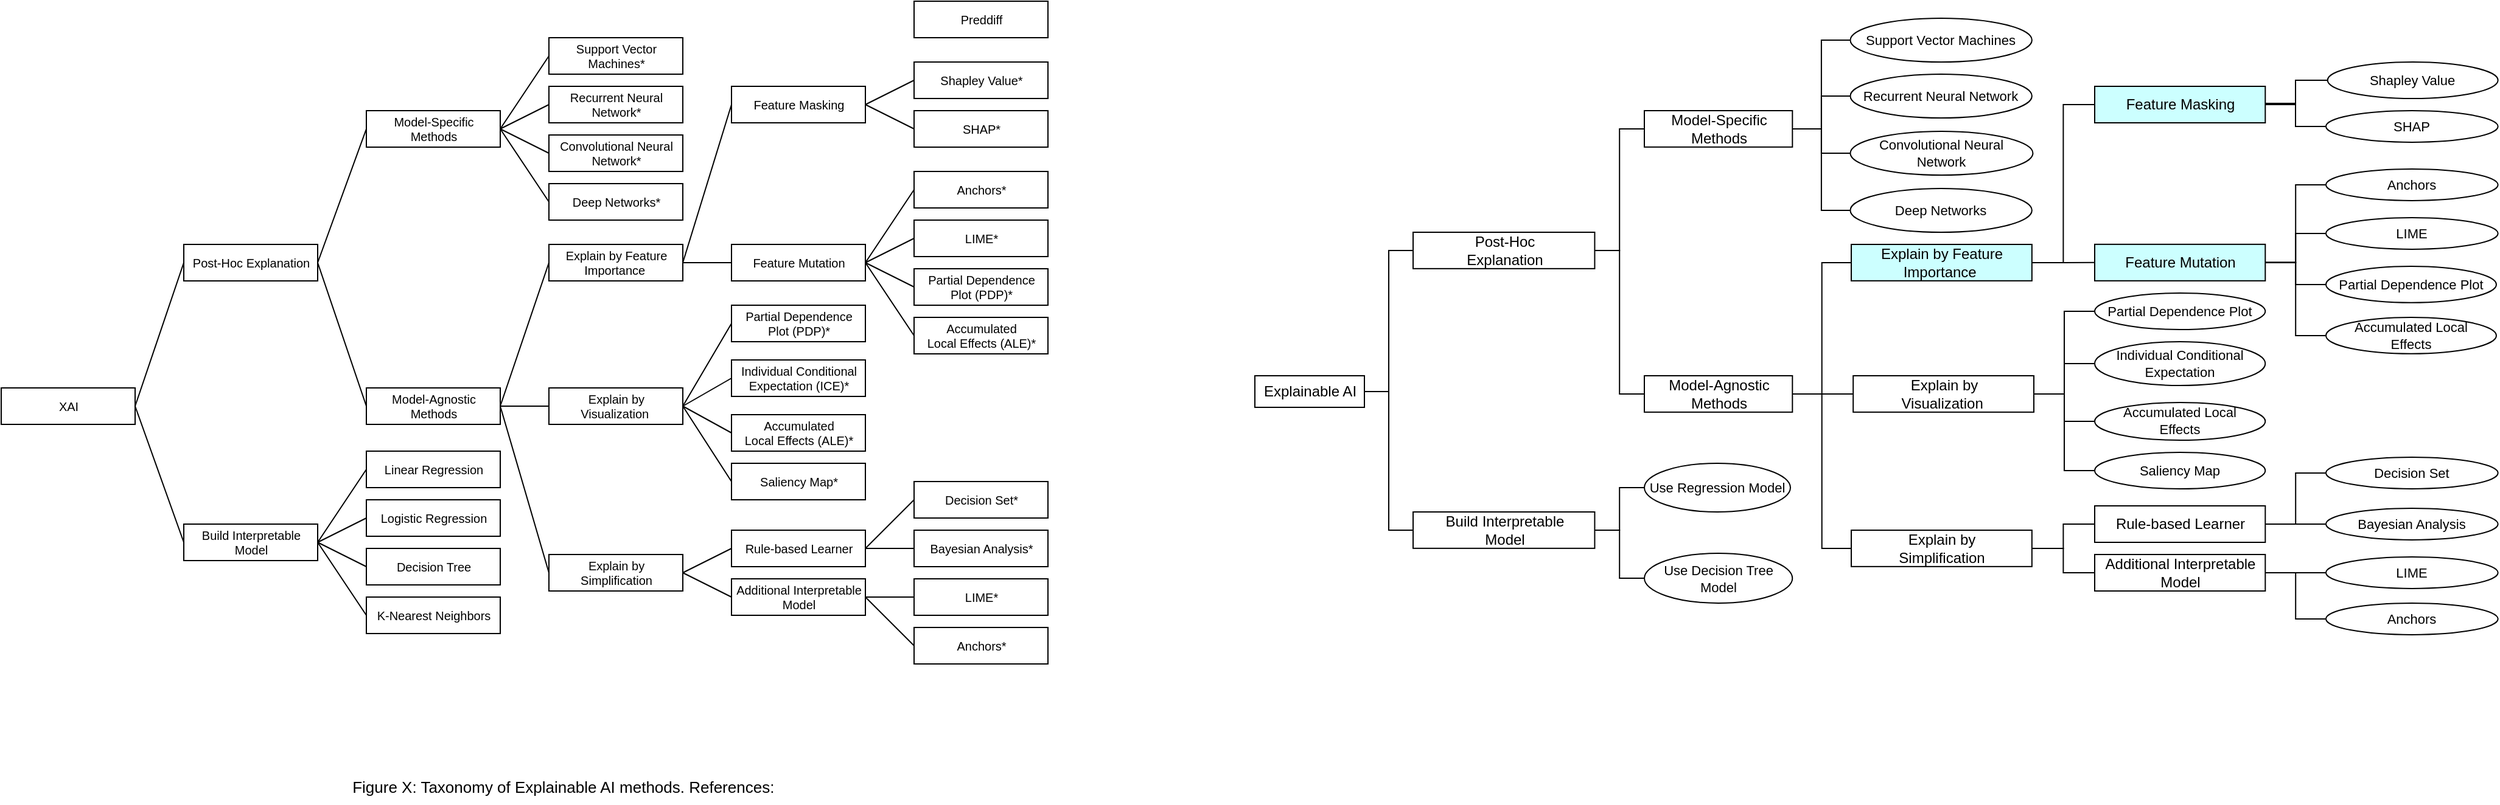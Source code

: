 <mxfile>
    <diagram id="fUU3eTQK2Krqb0j5PKWN" name="Page-1">
        <mxGraphModel dx="1409" dy="963" grid="1" gridSize="10" guides="1" tooltips="1" connect="1" arrows="1" fold="1" page="1" pageScale="1" pageWidth="827" pageHeight="1169" math="0" shadow="0">
            <root>
                <mxCell id="0"/>
                <mxCell id="1" parent="0"/>
                <mxCell id="-WORGkZip4nCEqT5M6iW-1" value="XAI" style="rounded=0;fontSize=10;html=1;" parent="1" vertex="1">
                    <mxGeometry x="50" y="548" width="110" height="30" as="geometry"/>
                </mxCell>
                <mxCell id="xde6bj1MVYbyTkNECEby-100" value="" style="rounded=0;orthogonalLoop=1;jettySize=auto;exitX=1;exitY=0.5;exitDx=0;exitDy=0;entryX=0;entryY=0.5;entryDx=0;entryDy=0;endArrow=none;endFill=0;fontSize=10;html=1;" parent="1" source="-WORGkZip4nCEqT5M6iW-3" target="-WORGkZip4nCEqT5M6iW-4" edge="1">
                    <mxGeometry relative="1" as="geometry"/>
                </mxCell>
                <mxCell id="xde6bj1MVYbyTkNECEby-101" value="" style="rounded=0;orthogonalLoop=1;jettySize=auto;exitX=1;exitY=0.5;exitDx=0;exitDy=0;entryX=0;entryY=0.5;entryDx=0;entryDy=0;endArrow=none;endFill=0;fontSize=10;html=1;" parent="1" source="-WORGkZip4nCEqT5M6iW-3" target="-WORGkZip4nCEqT5M6iW-15" edge="1">
                    <mxGeometry relative="1" as="geometry"/>
                </mxCell>
                <mxCell id="-WORGkZip4nCEqT5M6iW-3" value="Post-Hoc Explanation" style="rounded=0;fontSize=10;html=1;" parent="1" vertex="1">
                    <mxGeometry x="200" y="430" width="110" height="30" as="geometry"/>
                </mxCell>
                <mxCell id="xde6bj1MVYbyTkNECEby-95" value="" style="rounded=0;orthogonalLoop=1;jettySize=auto;exitX=1;exitY=0.5;exitDx=0;exitDy=0;entryX=0;entryY=0.5;entryDx=0;entryDy=0;endArrow=none;endFill=0;fontSize=10;html=1;" parent="1" source="-WORGkZip4nCEqT5M6iW-4" target="28" edge="1">
                    <mxGeometry relative="1" as="geometry"/>
                </mxCell>
                <mxCell id="xde6bj1MVYbyTkNECEby-96" value="" style="rounded=0;orthogonalLoop=1;jettySize=auto;exitX=1;exitY=0.5;exitDx=0;exitDy=0;entryX=0;entryY=0.5;entryDx=0;entryDy=0;endArrow=none;endFill=0;fontSize=10;html=1;" parent="1" source="-WORGkZip4nCEqT5M6iW-4" target="29" edge="1">
                    <mxGeometry relative="1" as="geometry"/>
                </mxCell>
                <mxCell id="xde6bj1MVYbyTkNECEby-97" value="" style="rounded=0;orthogonalLoop=1;jettySize=auto;exitX=1;exitY=0.5;exitDx=0;exitDy=0;entryX=0;entryY=0.5;entryDx=0;entryDy=0;endArrow=none;endFill=0;fontSize=10;html=1;" parent="1" source="-WORGkZip4nCEqT5M6iW-4" target="30" edge="1">
                    <mxGeometry relative="1" as="geometry"/>
                </mxCell>
                <mxCell id="xde6bj1MVYbyTkNECEby-98" value="" style="rounded=0;orthogonalLoop=1;jettySize=auto;exitX=1;exitY=0.5;exitDx=0;exitDy=0;entryX=0;entryY=0.5;entryDx=0;entryDy=0;endArrow=none;endFill=0;fontSize=10;html=1;" parent="1" source="-WORGkZip4nCEqT5M6iW-4" target="31" edge="1">
                    <mxGeometry relative="1" as="geometry"/>
                </mxCell>
                <mxCell id="-WORGkZip4nCEqT5M6iW-4" value="Model-Specific &lt;br&gt;Methods" style="rounded=0;fontSize=10;html=1;" parent="1" vertex="1">
                    <mxGeometry x="350" y="320" width="110" height="30" as="geometry"/>
                </mxCell>
                <mxCell id="-WORGkZip4nCEqT5M6iW-5" value="Build Interpretable &lt;br&gt;Model" style="rounded=0;fontSize=10;html=1;" parent="1" vertex="1">
                    <mxGeometry x="200" y="660" width="110" height="30" as="geometry"/>
                </mxCell>
                <mxCell id="xde6bj1MVYbyTkNECEby-85" value="" style="rounded=0;orthogonalLoop=1;jettySize=auto;exitX=1;exitY=0.5;exitDx=0;exitDy=0;entryX=0;entryY=0.5;entryDx=0;entryDy=0;endArrow=none;endFill=0;fontSize=10;html=1;" parent="1" source="-WORGkZip4nCEqT5M6iW-15" target="-WORGkZip4nCEqT5M6iW-24" edge="1">
                    <mxGeometry relative="1" as="geometry"/>
                </mxCell>
                <mxCell id="xde6bj1MVYbyTkNECEby-86" value="" style="rounded=0;orthogonalLoop=1;jettySize=auto;exitX=1;exitY=0.5;exitDx=0;exitDy=0;entryX=0;entryY=0.5;entryDx=0;entryDy=0;endArrow=none;endFill=0;fontSize=10;html=1;" parent="1" source="-WORGkZip4nCEqT5M6iW-15" target="-WORGkZip4nCEqT5M6iW-20" edge="1">
                    <mxGeometry relative="1" as="geometry"/>
                </mxCell>
                <mxCell id="xde6bj1MVYbyTkNECEby-99" value="" style="rounded=0;orthogonalLoop=1;jettySize=auto;exitX=1;exitY=0.5;exitDx=0;exitDy=0;entryX=0;entryY=0.5;entryDx=0;entryDy=0;endArrow=none;endFill=0;fontSize=10;html=1;" parent="1" source="-WORGkZip4nCEqT5M6iW-15" target="-WORGkZip4nCEqT5M6iW-23" edge="1">
                    <mxGeometry relative="1" as="geometry"/>
                </mxCell>
                <mxCell id="-WORGkZip4nCEqT5M6iW-15" value="Model-Agnostic &lt;br&gt;Methods" style="rounded=0;fontSize=10;html=1;" parent="1" vertex="1">
                    <mxGeometry x="350" y="548" width="110" height="30" as="geometry"/>
                </mxCell>
                <mxCell id="-WORGkZip4nCEqT5M6iW-20" value="Explain by &lt;br&gt;Simplification" style="rounded=0;fontSize=10;html=1;" parent="1" vertex="1">
                    <mxGeometry x="500" y="685" width="110" height="30" as="geometry"/>
                </mxCell>
                <mxCell id="-WORGkZip4nCEqT5M6iW-23" value="Explain by Feature &lt;br&gt;Importance&amp;nbsp;" style="rounded=0;fontSize=10;html=1;" parent="1" vertex="1">
                    <mxGeometry x="500" y="430" width="110" height="30" as="geometry"/>
                </mxCell>
                <mxCell id="-WORGkZip4nCEqT5M6iW-24" value="Explain by &lt;br&gt;Visualization&amp;nbsp;" style="rounded=0;fontSize=10;html=1;" parent="1" vertex="1">
                    <mxGeometry x="500" y="548" width="110" height="30" as="geometry"/>
                </mxCell>
                <mxCell id="xde6bj1MVYbyTkNECEby-93" value="" style="rounded=0;orthogonalLoop=1;jettySize=auto;exitX=1;exitY=0.5;exitDx=0;exitDy=0;entryX=0;entryY=0.5;entryDx=0;entryDy=0;endArrow=none;endFill=0;fontSize=10;html=1;" parent="1" source="-WORGkZip4nCEqT5M6iW-26" target="38" edge="1">
                    <mxGeometry relative="1" as="geometry"/>
                </mxCell>
                <mxCell id="xde6bj1MVYbyTkNECEby-94" value="" style="rounded=0;orthogonalLoop=1;jettySize=auto;exitX=1;exitY=0.5;exitDx=0;exitDy=0;entryX=0;entryY=0.5;entryDx=0;entryDy=0;endArrow=none;endFill=0;fontSize=10;html=1;" parent="1" source="-WORGkZip4nCEqT5M6iW-26" target="44" edge="1">
                    <mxGeometry relative="1" as="geometry"/>
                </mxCell>
                <mxCell id="-WORGkZip4nCEqT5M6iW-26" value="Feature Masking" style="rounded=0;fontSize=10;html=1;" parent="1" vertex="1">
                    <mxGeometry x="650" y="300" width="110" height="30" as="geometry"/>
                </mxCell>
                <mxCell id="xde6bj1MVYbyTkNECEby-89" value="" style="rounded=0;orthogonalLoop=1;jettySize=auto;exitX=1;exitY=0.5;exitDx=0;exitDy=0;entryX=0;entryY=0.5;entryDx=0;entryDy=0;endArrow=none;endFill=0;fontSize=10;html=1;" parent="1" source="-WORGkZip4nCEqT5M6iW-27" target="81" edge="1">
                    <mxGeometry relative="1" as="geometry"/>
                </mxCell>
                <mxCell id="xde6bj1MVYbyTkNECEby-90" value="" style="rounded=0;orthogonalLoop=1;jettySize=auto;exitX=1;exitY=0.5;exitDx=0;exitDy=0;entryX=0;entryY=0.5;entryDx=0;entryDy=0;endArrow=none;endFill=0;fontSize=10;html=1;" parent="1" source="-WORGkZip4nCEqT5M6iW-27" target="83" edge="1">
                    <mxGeometry relative="1" as="geometry"/>
                </mxCell>
                <mxCell id="xde6bj1MVYbyTkNECEby-91" value="" style="rounded=0;orthogonalLoop=1;jettySize=auto;exitX=1;exitY=0.5;exitDx=0;exitDy=0;entryX=0;entryY=0.5;entryDx=0;entryDy=0;endArrow=none;endFill=0;fontSize=10;html=1;" parent="1" source="-WORGkZip4nCEqT5M6iW-27" target="49" edge="1">
                    <mxGeometry relative="1" as="geometry"/>
                </mxCell>
                <mxCell id="xde6bj1MVYbyTkNECEby-92" value="" style="rounded=0;orthogonalLoop=1;jettySize=auto;exitX=1;exitY=0.5;exitDx=0;exitDy=0;entryX=0;entryY=0.5;entryDx=0;entryDy=0;endArrow=none;endFill=0;fontSize=10;html=1;" parent="1" source="-WORGkZip4nCEqT5M6iW-27" target="41" edge="1">
                    <mxGeometry relative="1" as="geometry"/>
                </mxCell>
                <mxCell id="-WORGkZip4nCEqT5M6iW-27" value="Feature Mutation" style="rounded=0;fontSize=10;html=1;" parent="1" vertex="1">
                    <mxGeometry x="650" y="430" width="110" height="30" as="geometry"/>
                </mxCell>
                <mxCell id="-WORGkZip4nCEqT5M6iW-43" value="Accumulated &lt;br&gt;Local Effects (ALE)*" style="rounded=0;fontSize=10;html=1;" parent="1" vertex="1">
                    <mxGeometry x="650" y="570" width="110" height="30" as="geometry"/>
                </mxCell>
                <mxCell id="-WORGkZip4nCEqT5M6iW-45" value="Rule-based Learner" style="rounded=0;fontSize=10;html=1;" parent="1" vertex="1">
                    <mxGeometry x="650" y="665" width="110" height="30" as="geometry"/>
                </mxCell>
                <mxCell id="QQmzySU8mVnGRCFx_2Iw-1" value="Partial Dependence &lt;br&gt;Plot (PDP)*" style="rounded=0;fontSize=10;html=1;" parent="1" vertex="1">
                    <mxGeometry x="650" y="480" width="110" height="30" as="geometry"/>
                </mxCell>
                <mxCell id="22" value="Linear Regression" style="rounded=0;fontSize=10;html=1;" parent="1" vertex="1">
                    <mxGeometry x="350" y="600" width="110" height="30" as="geometry"/>
                </mxCell>
                <mxCell id="23" value="Decision Tree" style="rounded=0;fontSize=10;html=1;" parent="1" vertex="1">
                    <mxGeometry x="350" y="680" width="110" height="30" as="geometry"/>
                </mxCell>
                <mxCell id="24" value="Logistic Regression" style="rounded=0;fontSize=10;html=1;" parent="1" vertex="1">
                    <mxGeometry x="350" y="640" width="110" height="30" as="geometry"/>
                </mxCell>
                <mxCell id="27" value="K-Nearest Neighbors" style="rounded=0;fontSize=10;html=1;" parent="1" vertex="1">
                    <mxGeometry x="350" y="720" width="110" height="30" as="geometry"/>
                </mxCell>
                <mxCell id="28" value="Support Vector &lt;br&gt;Machines*" style="rounded=0;fontSize=10;html=1;" parent="1" vertex="1">
                    <mxGeometry x="500" y="260" width="110" height="30" as="geometry"/>
                </mxCell>
                <mxCell id="29" value="Recurrent Neural &lt;br&gt;Network*" style="rounded=0;fontSize=10;html=1;" parent="1" vertex="1">
                    <mxGeometry x="500" y="300" width="110" height="30" as="geometry"/>
                </mxCell>
                <mxCell id="30" value="Convolutional Neural&lt;br&gt;Network*" style="rounded=0;fontSize=10;html=1;" parent="1" vertex="1">
                    <mxGeometry x="500" y="340" width="110" height="30" as="geometry"/>
                </mxCell>
                <mxCell id="31" value="Deep Networks*" style="rounded=0;fontSize=10;html=1;" parent="1" vertex="1">
                    <mxGeometry x="500" y="380" width="110" height="30" as="geometry"/>
                </mxCell>
                <mxCell id="34" value="Individual Conditional &lt;br&gt;Expectation (ICE)*" style="rounded=0;fontSize=10;html=1;" parent="1" vertex="1">
                    <mxGeometry x="650" y="525" width="110" height="30" as="geometry"/>
                </mxCell>
                <mxCell id="36" value="Decision Set*" style="rounded=0;fontSize=10;html=1;" parent="1" vertex="1">
                    <mxGeometry x="800" y="625" width="110" height="30" as="geometry"/>
                </mxCell>
                <mxCell id="37" value="Bayesian Analysis*" style="rounded=0;fontSize=10;html=1;" parent="1" vertex="1">
                    <mxGeometry x="800" y="665" width="110" height="30" as="geometry"/>
                </mxCell>
                <mxCell id="38" value="Shapley Value*" style="rounded=0;fontSize=10;html=1;" parent="1" vertex="1">
                    <mxGeometry x="800" y="280" width="110" height="30" as="geometry"/>
                </mxCell>
                <mxCell id="40" value="Saliency Map*" style="rounded=0;fontSize=10;html=1;" parent="1" vertex="1">
                    <mxGeometry x="650" y="610" width="110" height="30" as="geometry"/>
                </mxCell>
                <mxCell id="44" value="SHAP*" style="rounded=0;fontSize=10;html=1;" parent="1" vertex="1">
                    <mxGeometry x="800" y="320" width="110" height="30" as="geometry"/>
                </mxCell>
                <mxCell id="45" value="Additional Interpretable &lt;br&gt;Model" style="rounded=0;fontSize=10;html=1;" parent="1" vertex="1">
                    <mxGeometry x="650" y="705" width="110" height="30" as="geometry"/>
                </mxCell>
                <mxCell id="46" value="LIME*" style="rounded=0;fontSize=10;html=1;" parent="1" vertex="1">
                    <mxGeometry x="800" y="705" width="110" height="30" as="geometry"/>
                </mxCell>
                <mxCell id="47" value="Anchors*" style="rounded=0;fontSize=10;html=1;" parent="1" vertex="1">
                    <mxGeometry x="800" y="745" width="110" height="30" as="geometry"/>
                </mxCell>
                <mxCell id="48" value="Preddiff" style="rounded=0;fontSize=10;html=1;" parent="1" vertex="1">
                    <mxGeometry x="800" y="230" width="110" height="30" as="geometry"/>
                </mxCell>
                <mxCell id="50" value="" style="endArrow=none;fontFamily=Helvetica;fontSize=10;fontColor=default;entryX=0;entryY=0.5;entryDx=0;entryDy=0;exitX=1;exitY=0.5;exitDx=0;exitDy=0;rounded=0;html=1;" parent="1" source="-WORGkZip4nCEqT5M6iW-1" target="-WORGkZip4nCEqT5M6iW-3" edge="1">
                    <mxGeometry width="50" height="50" relative="1" as="geometry">
                        <mxPoint x="130" y="460" as="sourcePoint"/>
                        <mxPoint x="180" y="410" as="targetPoint"/>
                    </mxGeometry>
                </mxCell>
                <mxCell id="51" value="" style="endArrow=none;fontFamily=Helvetica;fontSize=10;fontColor=default;exitX=1;exitY=0.5;exitDx=0;exitDy=0;entryX=0;entryY=0.5;entryDx=0;entryDy=0;rounded=0;html=1;" parent="1" source="-WORGkZip4nCEqT5M6iW-1" target="-WORGkZip4nCEqT5M6iW-5" edge="1">
                    <mxGeometry width="50" height="50" relative="1" as="geometry">
                        <mxPoint x="150" y="650" as="sourcePoint"/>
                        <mxPoint x="200" y="600" as="targetPoint"/>
                    </mxGeometry>
                </mxCell>
                <mxCell id="61" value="" style="endArrow=none;fontFamily=Helvetica;fontSize=10;fontColor=default;entryX=0;entryY=0.5;entryDx=0;entryDy=0;exitX=1;exitY=0.5;exitDx=0;exitDy=0;rounded=0;html=1;" parent="1" source="-WORGkZip4nCEqT5M6iW-5" target="22" edge="1">
                    <mxGeometry width="50" height="50" relative="1" as="geometry">
                        <mxPoint x="270" y="660" as="sourcePoint"/>
                        <mxPoint x="320" y="610" as="targetPoint"/>
                    </mxGeometry>
                </mxCell>
                <mxCell id="62" value="" style="endArrow=none;fontFamily=Helvetica;fontSize=10;fontColor=default;entryX=0;entryY=0.5;entryDx=0;entryDy=0;exitX=1;exitY=0.5;exitDx=0;exitDy=0;rounded=0;html=1;" parent="1" source="-WORGkZip4nCEqT5M6iW-5" target="24" edge="1">
                    <mxGeometry width="50" height="50" relative="1" as="geometry">
                        <mxPoint x="260" y="790" as="sourcePoint"/>
                        <mxPoint x="310" y="740" as="targetPoint"/>
                    </mxGeometry>
                </mxCell>
                <mxCell id="63" value="" style="endArrow=none;fontFamily=Helvetica;fontSize=10;fontColor=default;entryX=0;entryY=0.5;entryDx=0;entryDy=0;exitX=1;exitY=0.5;exitDx=0;exitDy=0;rounded=0;html=1;" parent="1" source="-WORGkZip4nCEqT5M6iW-5" target="23" edge="1">
                    <mxGeometry width="50" height="50" relative="1" as="geometry">
                        <mxPoint x="270" y="790" as="sourcePoint"/>
                        <mxPoint x="320" y="740" as="targetPoint"/>
                    </mxGeometry>
                </mxCell>
                <mxCell id="64" value="" style="endArrow=none;fontFamily=Helvetica;fontSize=10;fontColor=default;entryX=0;entryY=0.5;entryDx=0;entryDy=0;exitX=1;exitY=0.5;exitDx=0;exitDy=0;rounded=0;html=1;" parent="1" source="-WORGkZip4nCEqT5M6iW-5" target="27" edge="1">
                    <mxGeometry width="50" height="50" relative="1" as="geometry">
                        <mxPoint x="200" y="810" as="sourcePoint"/>
                        <mxPoint x="250" y="760" as="targetPoint"/>
                    </mxGeometry>
                </mxCell>
                <mxCell id="65" value="" style="endArrow=none;fontFamily=Helvetica;fontSize=10;fontColor=default;entryX=0;entryY=0.5;entryDx=0;entryDy=0;exitX=1;exitY=0.5;exitDx=0;exitDy=0;rounded=0;html=1;" parent="1" source="-WORGkZip4nCEqT5M6iW-24" target="QQmzySU8mVnGRCFx_2Iw-1" edge="1">
                    <mxGeometry width="50" height="50" relative="1" as="geometry">
                        <mxPoint x="600" y="665" as="sourcePoint"/>
                        <mxPoint x="650" y="615" as="targetPoint"/>
                    </mxGeometry>
                </mxCell>
                <mxCell id="66" value="" style="endArrow=none;fontFamily=Helvetica;fontSize=10;fontColor=default;entryX=0;entryY=0.5;entryDx=0;entryDy=0;exitX=1;exitY=0.5;exitDx=0;exitDy=0;rounded=0;html=1;" parent="1" source="-WORGkZip4nCEqT5M6iW-24" target="34" edge="1">
                    <mxGeometry width="50" height="50" relative="1" as="geometry">
                        <mxPoint x="580" y="755" as="sourcePoint"/>
                        <mxPoint x="630" y="705" as="targetPoint"/>
                    </mxGeometry>
                </mxCell>
                <mxCell id="67" value="" style="endArrow=none;fontFamily=Helvetica;fontSize=10;fontColor=default;entryX=0;entryY=0.5;entryDx=0;entryDy=0;exitX=1;exitY=0.5;exitDx=0;exitDy=0;rounded=0;html=1;" parent="1" source="-WORGkZip4nCEqT5M6iW-24" target="-WORGkZip4nCEqT5M6iW-43" edge="1">
                    <mxGeometry width="50" height="50" relative="1" as="geometry">
                        <mxPoint x="540" y="745" as="sourcePoint"/>
                        <mxPoint x="590" y="695" as="targetPoint"/>
                    </mxGeometry>
                </mxCell>
                <mxCell id="68" value="" style="endArrow=none;fontFamily=Helvetica;fontSize=10;fontColor=default;entryX=0;entryY=0.5;entryDx=0;entryDy=0;exitX=1;exitY=0.5;exitDx=0;exitDy=0;rounded=0;html=1;" parent="1" source="-WORGkZip4nCEqT5M6iW-24" target="40" edge="1">
                    <mxGeometry width="50" height="50" relative="1" as="geometry">
                        <mxPoint x="570" y="755" as="sourcePoint"/>
                        <mxPoint x="620" y="705" as="targetPoint"/>
                    </mxGeometry>
                </mxCell>
                <mxCell id="69" value="" style="endArrow=none;fontFamily=Helvetica;fontSize=10;fontColor=default;entryX=0;entryY=0.5;entryDx=0;entryDy=0;exitX=1;exitY=0.5;exitDx=0;exitDy=0;rounded=0;html=1;" parent="1" source="-WORGkZip4nCEqT5M6iW-20" target="-WORGkZip4nCEqT5M6iW-45" edge="1">
                    <mxGeometry width="50" height="50" relative="1" as="geometry">
                        <mxPoint x="570" y="795" as="sourcePoint"/>
                        <mxPoint x="620" y="745" as="targetPoint"/>
                    </mxGeometry>
                </mxCell>
                <mxCell id="70" value="" style="endArrow=none;fontFamily=Helvetica;fontSize=10;fontColor=default;entryX=0;entryY=0.5;entryDx=0;entryDy=0;exitX=1;exitY=0.5;exitDx=0;exitDy=0;rounded=0;html=1;" parent="1" source="-WORGkZip4nCEqT5M6iW-45" target="36" edge="1">
                    <mxGeometry width="50" height="50" relative="1" as="geometry">
                        <mxPoint x="550" y="795" as="sourcePoint"/>
                        <mxPoint x="600" y="745" as="targetPoint"/>
                    </mxGeometry>
                </mxCell>
                <mxCell id="71" value="" style="endArrow=none;fontFamily=Helvetica;fontSize=10;fontColor=default;entryX=0;entryY=0.5;entryDx=0;entryDy=0;exitX=1;exitY=0.5;exitDx=0;exitDy=0;rounded=0;html=1;" parent="1" source="-WORGkZip4nCEqT5M6iW-45" target="37" edge="1">
                    <mxGeometry width="50" height="50" relative="1" as="geometry">
                        <mxPoint x="570" y="795" as="sourcePoint"/>
                        <mxPoint x="620" y="745" as="targetPoint"/>
                    </mxGeometry>
                </mxCell>
                <mxCell id="72" value="" style="endArrow=none;fontFamily=Helvetica;fontSize=10;fontColor=default;entryX=0;entryY=0.5;entryDx=0;entryDy=0;exitX=1;exitY=0.5;exitDx=0;exitDy=0;rounded=0;html=1;" parent="1" source="-WORGkZip4nCEqT5M6iW-20" target="45" edge="1">
                    <mxGeometry width="50" height="50" relative="1" as="geometry">
                        <mxPoint x="550" y="785" as="sourcePoint"/>
                        <mxPoint x="600" y="735" as="targetPoint"/>
                    </mxGeometry>
                </mxCell>
                <mxCell id="73" value="" style="endArrow=none;fontFamily=Helvetica;fontSize=10;fontColor=default;entryX=0;entryY=0.5;entryDx=0;entryDy=0;exitX=1;exitY=0.5;exitDx=0;exitDy=0;rounded=0;html=1;" parent="1" source="45" target="46" edge="1">
                    <mxGeometry width="50" height="50" relative="1" as="geometry">
                        <mxPoint x="640" y="825" as="sourcePoint"/>
                        <mxPoint x="690" y="775" as="targetPoint"/>
                    </mxGeometry>
                </mxCell>
                <mxCell id="74" value="" style="endArrow=none;fontFamily=Helvetica;fontSize=10;fontColor=default;entryX=0;entryY=0.5;entryDx=0;entryDy=0;exitX=1;exitY=0.5;exitDx=0;exitDy=0;rounded=0;html=1;" parent="1" source="45" target="47" edge="1">
                    <mxGeometry width="50" height="50" relative="1" as="geometry">
                        <mxPoint x="580" y="805" as="sourcePoint"/>
                        <mxPoint x="630" y="755" as="targetPoint"/>
                    </mxGeometry>
                </mxCell>
                <mxCell id="75" value="" style="endArrow=none;fontFamily=Helvetica;fontSize=10;fontColor=default;entryX=0;entryY=0.5;entryDx=0;entryDy=0;exitX=1;exitY=0.5;exitDx=0;exitDy=0;rounded=0;html=1;" parent="1" source="-WORGkZip4nCEqT5M6iW-23" target="-WORGkZip4nCEqT5M6iW-26" edge="1">
                    <mxGeometry width="50" height="50" relative="1" as="geometry">
                        <mxPoint x="560" y="440" as="sourcePoint"/>
                        <mxPoint x="610" y="390" as="targetPoint"/>
                    </mxGeometry>
                </mxCell>
                <mxCell id="78" value="" style="endArrow=none;fontFamily=Helvetica;fontSize=10;fontColor=default;entryX=0;entryY=0.5;entryDx=0;entryDy=0;exitX=1;exitY=0.5;exitDx=0;exitDy=0;rounded=0;html=1;" parent="1" source="-WORGkZip4nCEqT5M6iW-23" target="-WORGkZip4nCEqT5M6iW-27" edge="1">
                    <mxGeometry width="50" height="50" relative="1" as="geometry">
                        <mxPoint x="560" y="480" as="sourcePoint"/>
                        <mxPoint x="610" y="430" as="targetPoint"/>
                    </mxGeometry>
                </mxCell>
                <mxCell id="85" value="&lt;font style=&quot;font-size: 13px&quot;&gt;Figure X: Taxonomy of Explainable AI methods. References:&amp;nbsp;&amp;nbsp;&lt;/font&gt;" style="text;html=1;strokeColor=none;fillColor=none;align=center;verticalAlign=middle;rounded=0;fontFamily=Helvetica;fontSize=16;fontColor=default;" parent="1" vertex="1">
                    <mxGeometry x="270" y="860" width="490" height="30" as="geometry"/>
                </mxCell>
                <mxCell id="xde6bj1MVYbyTkNECEby-102" value="" style="group" parent="1" vertex="1" connectable="0">
                    <mxGeometry x="800" y="370" width="110" height="150" as="geometry"/>
                </mxCell>
                <mxCell id="41" value="Accumulated &lt;br&gt;Local Effects (ALE)*" style="rounded=0;fontSize=10;html=1;" parent="xde6bj1MVYbyTkNECEby-102" vertex="1">
                    <mxGeometry y="120" width="110" height="30" as="geometry"/>
                </mxCell>
                <mxCell id="49" value="Partial Dependence &lt;br&gt;Plot (PDP)*" style="rounded=0;fontSize=10;html=1;" parent="xde6bj1MVYbyTkNECEby-102" vertex="1">
                    <mxGeometry y="80" width="110" height="30" as="geometry"/>
                </mxCell>
                <mxCell id="81" value="Anchors*" style="rounded=0;fontSize=10;html=1;" parent="xde6bj1MVYbyTkNECEby-102" vertex="1">
                    <mxGeometry width="110" height="30" as="geometry"/>
                </mxCell>
                <mxCell id="83" value="LIME*" style="rounded=0;fontSize=10;html=1;" parent="xde6bj1MVYbyTkNECEby-102" vertex="1">
                    <mxGeometry y="40" width="110" height="30" as="geometry"/>
                </mxCell>
                <mxCell id="xde6bj1MVYbyTkNECEby-103" value="Explainable AI" style="rounded=0;fontSize=12;html=1;" parent="1" vertex="1">
                    <mxGeometry x="1080" y="538" width="90" height="25.98" as="geometry"/>
                </mxCell>
                <mxCell id="xde6bj1MVYbyTkNECEby-104" value="" style="rounded=0;orthogonalLoop=1;jettySize=auto;exitX=1;exitY=0.5;exitDx=0;exitDy=0;entryX=0;entryY=0.5;entryDx=0;entryDy=0;endArrow=none;endFill=0;fontSize=10;html=1;edgeStyle=orthogonalEdgeStyle;" parent="1" source="xde6bj1MVYbyTkNECEby-106" target="xde6bj1MVYbyTkNECEby-111" edge="1">
                    <mxGeometry relative="1" as="geometry"/>
                </mxCell>
                <mxCell id="xde6bj1MVYbyTkNECEby-105" value="" style="rounded=0;orthogonalLoop=1;jettySize=auto;exitX=1;exitY=0.5;exitDx=0;exitDy=0;entryX=0;entryY=0.5;entryDx=0;entryDy=0;endArrow=none;endFill=0;fontSize=10;html=1;edgeStyle=orthogonalEdgeStyle;" parent="1" source="xde6bj1MVYbyTkNECEby-106" target="xde6bj1MVYbyTkNECEby-116" edge="1">
                    <mxGeometry relative="1" as="geometry"/>
                </mxCell>
                <mxCell id="xde6bj1MVYbyTkNECEby-106" value="Post-Hoc&lt;br&gt;Explanation" style="rounded=0;fontSize=12;html=1;" parent="1" vertex="1">
                    <mxGeometry x="1210" y="420" width="149.212" height="29.921" as="geometry"/>
                </mxCell>
                <mxCell id="xde6bj1MVYbyTkNECEby-107" value="" style="rounded=0;orthogonalLoop=1;jettySize=auto;exitX=1;exitY=0.5;exitDx=0;exitDy=0;entryX=0;entryY=0.5;entryDx=0;entryDy=0;endArrow=none;endFill=0;fontSize=10;html=1;edgeStyle=orthogonalEdgeStyle;" parent="1" source="xde6bj1MVYbyTkNECEby-111" target="xde6bj1MVYbyTkNECEby-135" edge="1">
                    <mxGeometry relative="1" as="geometry"/>
                </mxCell>
                <mxCell id="xde6bj1MVYbyTkNECEby-108" value="" style="rounded=0;orthogonalLoop=1;jettySize=auto;exitX=1;exitY=0.5;exitDx=0;exitDy=0;entryX=0;entryY=0.5;entryDx=0;entryDy=0;endArrow=none;endFill=0;fontSize=10;html=1;edgeStyle=orthogonalEdgeStyle;" parent="1" source="xde6bj1MVYbyTkNECEby-111" target="xde6bj1MVYbyTkNECEby-136" edge="1">
                    <mxGeometry relative="1" as="geometry"/>
                </mxCell>
                <mxCell id="xde6bj1MVYbyTkNECEby-109" value="" style="rounded=0;orthogonalLoop=1;jettySize=auto;exitX=1;exitY=0.5;exitDx=0;exitDy=0;entryX=0;entryY=0.5;entryDx=0;entryDy=0;endArrow=none;endFill=0;fontSize=10;html=1;edgeStyle=orthogonalEdgeStyle;" parent="1" source="xde6bj1MVYbyTkNECEby-111" target="xde6bj1MVYbyTkNECEby-137" edge="1">
                    <mxGeometry relative="1" as="geometry"/>
                </mxCell>
                <mxCell id="xde6bj1MVYbyTkNECEby-110" value="" style="rounded=0;orthogonalLoop=1;jettySize=auto;exitX=1;exitY=0.5;exitDx=0;exitDy=0;entryX=0;entryY=0.5;entryDx=0;entryDy=0;endArrow=none;endFill=0;fontSize=10;html=1;edgeStyle=orthogonalEdgeStyle;" parent="1" source="xde6bj1MVYbyTkNECEby-111" target="xde6bj1MVYbyTkNECEby-138" edge="1">
                    <mxGeometry relative="1" as="geometry"/>
                </mxCell>
                <mxCell id="xde6bj1MVYbyTkNECEby-111" value="Model-Specific &lt;br&gt;Methods" style="rounded=0;fontSize=12;html=1;" parent="1" vertex="1">
                    <mxGeometry x="1400" y="320" width="121.653" height="29.921" as="geometry"/>
                </mxCell>
                <mxCell id="xde6bj1MVYbyTkNECEby-112" value="Build Interpretable &lt;br&gt;Model" style="rounded=0;fontSize=12;html=1;" parent="1" vertex="1">
                    <mxGeometry x="1210" y="650" width="149.212" height="29.921" as="geometry"/>
                </mxCell>
                <mxCell id="xde6bj1MVYbyTkNECEby-113" value="" style="rounded=0;orthogonalLoop=1;jettySize=auto;exitX=1;exitY=0.5;exitDx=0;exitDy=0;entryX=0;entryY=0.5;entryDx=0;entryDy=0;endArrow=none;endFill=0;fontSize=10;html=1;edgeStyle=orthogonalEdgeStyle;" parent="1" source="xde6bj1MVYbyTkNECEby-116" target="xde6bj1MVYbyTkNECEby-119" edge="1">
                    <mxGeometry relative="1" as="geometry"/>
                </mxCell>
                <mxCell id="xde6bj1MVYbyTkNECEby-114" value="" style="rounded=0;orthogonalLoop=1;jettySize=auto;exitX=1;exitY=0.5;exitDx=0;exitDy=0;entryX=0;entryY=0.5;entryDx=0;entryDy=0;endArrow=none;endFill=0;fontSize=10;html=1;edgeStyle=orthogonalEdgeStyle;" parent="1" source="xde6bj1MVYbyTkNECEby-116" target="xde6bj1MVYbyTkNECEby-117" edge="1">
                    <mxGeometry relative="1" as="geometry"/>
                </mxCell>
                <mxCell id="xde6bj1MVYbyTkNECEby-115" value="" style="rounded=0;orthogonalLoop=1;jettySize=auto;exitX=1;exitY=0.5;exitDx=0;exitDy=0;entryX=0;entryY=0.5;entryDx=0;entryDy=0;endArrow=none;endFill=0;fontSize=10;html=1;edgeStyle=orthogonalEdgeStyle;" parent="1" source="xde6bj1MVYbyTkNECEby-116" target="xde6bj1MVYbyTkNECEby-118" edge="1">
                    <mxGeometry relative="1" as="geometry"/>
                </mxCell>
                <mxCell id="xde6bj1MVYbyTkNECEby-116" value="Model-Agnostic &lt;br&gt;Methods" style="rounded=0;fontSize=12;html=1;" parent="1" vertex="1">
                    <mxGeometry x="1400" y="538" width="121.653" height="29.921" as="geometry"/>
                </mxCell>
                <mxCell id="xde6bj1MVYbyTkNECEby-117" value="Explain by &lt;br&gt;Simplification" style="rounded=0;fontSize=12;html=1;" parent="1" vertex="1">
                    <mxGeometry x="1570" y="665" width="148.425" height="29.921" as="geometry"/>
                </mxCell>
                <mxCell id="xde6bj1MVYbyTkNECEby-118" value="Explain by Feature &lt;br&gt;Importance&amp;nbsp;" style="rounded=0;fontSize=12;html=1;gradientColor=none;fillColor=#CCFFFF;" parent="1" vertex="1">
                    <mxGeometry x="1570" y="430" width="148.425" height="29.921" as="geometry"/>
                </mxCell>
                <mxCell id="xde6bj1MVYbyTkNECEby-119" value="Explain by &lt;br&gt;Visualization&amp;nbsp;" style="rounded=0;fontSize=12;html=1;" parent="1" vertex="1">
                    <mxGeometry x="1571.58" y="538" width="148.425" height="29.921" as="geometry"/>
                </mxCell>
                <mxCell id="xde6bj1MVYbyTkNECEby-121" value="" style="rounded=0;orthogonalLoop=1;jettySize=auto;exitX=1;exitY=0.5;exitDx=0;exitDy=0;entryX=0;entryY=0.5;entryDx=0;entryDy=0;endArrow=none;endFill=0;fontSize=10;html=1;edgeStyle=orthogonalEdgeStyle;" parent="1" source="xde6bj1MVYbyTkNECEby-122" target="xde6bj1MVYbyTkNECEby-144" edge="1">
                    <mxGeometry relative="1" as="geometry">
                        <Array as="points">
                            <mxPoint x="1935" y="315"/>
                            <mxPoint x="1935" y="333"/>
                        </Array>
                    </mxGeometry>
                </mxCell>
                <mxCell id="xde6bj1MVYbyTkNECEby-122" value="Feature Masking" style="rounded=0;fontSize=12;html=1;gradientColor=none;fillColor=#CCFFFF;" parent="1" vertex="1">
                    <mxGeometry x="1770" y="300" width="140.157" height="30" as="geometry"/>
                </mxCell>
                <mxCell id="xde6bj1MVYbyTkNECEby-123" value="" style="rounded=0;orthogonalLoop=1;jettySize=auto;exitX=1;exitY=0.5;exitDx=0;exitDy=0;entryX=0;entryY=0.5;entryDx=0;entryDy=0;endArrow=none;endFill=0;fontSize=10;html=1;edgeStyle=orthogonalEdgeStyle;" parent="1" source="xde6bj1MVYbyTkNECEby-127" target="xde6bj1MVYbyTkNECEby-169" edge="1">
                    <mxGeometry relative="1" as="geometry"/>
                </mxCell>
                <mxCell id="xde6bj1MVYbyTkNECEby-124" value="" style="rounded=0;orthogonalLoop=1;jettySize=auto;exitX=1;exitY=0.5;exitDx=0;exitDy=0;entryX=0;entryY=0.5;entryDx=0;entryDy=0;endArrow=none;endFill=0;fontSize=10;html=1;edgeStyle=orthogonalEdgeStyle;" parent="1" source="xde6bj1MVYbyTkNECEby-127" target="xde6bj1MVYbyTkNECEby-170" edge="1">
                    <mxGeometry relative="1" as="geometry"/>
                </mxCell>
                <mxCell id="xde6bj1MVYbyTkNECEby-125" value="" style="rounded=0;orthogonalLoop=1;jettySize=auto;exitX=1;exitY=0.5;exitDx=0;exitDy=0;entryX=0;entryY=0.5;entryDx=0;entryDy=0;endArrow=none;endFill=0;fontSize=10;html=1;edgeStyle=orthogonalEdgeStyle;" parent="1" source="xde6bj1MVYbyTkNECEby-127" target="xde6bj1MVYbyTkNECEby-168" edge="1">
                    <mxGeometry relative="1" as="geometry"/>
                </mxCell>
                <mxCell id="Oa-64PtTGQfTfldu2vpg-88" style="rounded=0;orthogonalLoop=1;jettySize=auto;html=1;exitX=1;exitY=0.5;exitDx=0;exitDy=0;entryX=0;entryY=0.5;entryDx=0;entryDy=0;fontSize=12;edgeStyle=orthogonalEdgeStyle;endArrow=none;endFill=0;" parent="1" source="xde6bj1MVYbyTkNECEby-127" target="xde6bj1MVYbyTkNECEby-167" edge="1">
                    <mxGeometry relative="1" as="geometry"/>
                </mxCell>
                <mxCell id="xde6bj1MVYbyTkNECEby-127" value="Feature Mutation" style="rounded=0;fontSize=12;html=1;gradientColor=none;fillColor=#CCFFFF;" parent="1" vertex="1">
                    <mxGeometry x="1770" y="429.92" width="140.157" height="30" as="geometry"/>
                </mxCell>
                <mxCell id="xde6bj1MVYbyTkNECEby-129" value="Rule-based Learner" style="rounded=0;fontSize=12;html=1;" parent="1" vertex="1">
                    <mxGeometry x="1770" y="645" width="140.157" height="30" as="geometry"/>
                </mxCell>
                <mxCell id="xde6bj1MVYbyTkNECEby-131" value="Use Regression Model" style="ellipse;whiteSpace=wrap;html=1;fontSize=11;" parent="1" vertex="1">
                    <mxGeometry x="1400" y="610" width="120" height="40" as="geometry"/>
                </mxCell>
                <mxCell id="xde6bj1MVYbyTkNECEby-132" value="Use Decision Tree Model" style="ellipse;whiteSpace=wrap;html=1;fontSize=11;" parent="1" vertex="1">
                    <mxGeometry x="1400" y="684.02" width="121.65" height="40.98" as="geometry"/>
                </mxCell>
                <mxCell id="xde6bj1MVYbyTkNECEby-135" value="Support Vector Machines" style="ellipse;whiteSpace=wrap;html=1;fontSize=11;" parent="1" vertex="1">
                    <mxGeometry x="1569.22" y="244" width="149.212" height="36" as="geometry"/>
                </mxCell>
                <mxCell id="xde6bj1MVYbyTkNECEby-136" value="Recurrent Neural Network" style="ellipse;whiteSpace=wrap;html=1;fontSize=11;" parent="1" vertex="1">
                    <mxGeometry x="1569.21" y="290" width="149.21" height="35.98" as="geometry"/>
                </mxCell>
                <mxCell id="xde6bj1MVYbyTkNECEby-137" value="Convolutional Neural &lt;br style=&quot;font-size: 11px;&quot;&gt;Network" style="ellipse;whiteSpace=wrap;html=1;fontSize=11;" parent="1" vertex="1">
                    <mxGeometry x="1569.22" y="337" width="150" height="36" as="geometry"/>
                </mxCell>
                <mxCell id="xde6bj1MVYbyTkNECEby-138" value="Deep Networks" style="ellipse;whiteSpace=wrap;html=1;fontSize=11;" parent="1" vertex="1">
                    <mxGeometry x="1569.21" y="384" width="149.212" height="36" as="geometry"/>
                </mxCell>
                <mxCell id="xde6bj1MVYbyTkNECEby-140" value="Decision Set" style="ellipse;whiteSpace=wrap;html=1;fontSize=11;" parent="1" vertex="1">
                    <mxGeometry x="1960" y="605" width="141.338" height="25.984" as="geometry"/>
                </mxCell>
                <mxCell id="xde6bj1MVYbyTkNECEby-141" value="Bayesian Analysis" style="ellipse;whiteSpace=wrap;html=1;fontSize=11;" parent="1" vertex="1">
                    <mxGeometry x="1960" y="647" width="141.338" height="25.984" as="geometry"/>
                </mxCell>
                <mxCell id="xde6bj1MVYbyTkNECEby-144" value="SHAP" style="ellipse;whiteSpace=wrap;html=1;fontSize=11;labelBackgroundColor=none;labelBorderColor=none;" parent="1" vertex="1">
                    <mxGeometry x="1960" y="320" width="141.338" height="25.984" as="geometry"/>
                </mxCell>
                <mxCell id="xde6bj1MVYbyTkNECEby-145" value="Additional Interpretable &lt;br&gt;Model" style="rounded=0;fontSize=12;html=1;" parent="1" vertex="1">
                    <mxGeometry x="1770" y="685" width="140.157" height="30" as="geometry"/>
                </mxCell>
                <mxCell id="xde6bj1MVYbyTkNECEby-146" value="LIME" style="ellipse;whiteSpace=wrap;html=1;fontSize=11;" parent="1" vertex="1">
                    <mxGeometry x="1960" y="687" width="141.338" height="25.984" as="geometry"/>
                </mxCell>
                <mxCell id="xde6bj1MVYbyTkNECEby-147" value="Anchors" style="ellipse;whiteSpace=wrap;html=1;fontSize=11;" parent="1" vertex="1">
                    <mxGeometry x="1960" y="725" width="141.338" height="25.984" as="geometry"/>
                </mxCell>
                <mxCell id="xde6bj1MVYbyTkNECEby-148" value="" style="endArrow=none;fontFamily=Helvetica;fontSize=12;fontColor=default;entryX=0;entryY=0.5;entryDx=0;entryDy=0;exitX=1;exitY=0.5;exitDx=0;exitDy=0;rounded=0;html=1;edgeStyle=orthogonalEdgeStyle;" parent="1" source="xde6bj1MVYbyTkNECEby-103" target="xde6bj1MVYbyTkNECEby-106" edge="1">
                    <mxGeometry width="50" height="50" relative="1" as="geometry">
                        <mxPoint x="1180" y="450" as="sourcePoint"/>
                        <mxPoint x="1230" y="400" as="targetPoint"/>
                    </mxGeometry>
                </mxCell>
                <mxCell id="xde6bj1MVYbyTkNECEby-149" value="" style="endArrow=none;fontFamily=Helvetica;fontSize=12;fontColor=default;exitX=1;exitY=0.5;exitDx=0;exitDy=0;entryX=0;entryY=0.5;entryDx=0;entryDy=0;rounded=0;html=1;edgeStyle=orthogonalEdgeStyle;" parent="1" source="xde6bj1MVYbyTkNECEby-103" target="xde6bj1MVYbyTkNECEby-112" edge="1">
                    <mxGeometry width="50" height="50" relative="1" as="geometry">
                        <mxPoint x="1200" y="640" as="sourcePoint"/>
                        <mxPoint x="1250" y="590" as="targetPoint"/>
                    </mxGeometry>
                </mxCell>
                <mxCell id="xde6bj1MVYbyTkNECEby-150" value="" style="endArrow=none;fontFamily=Helvetica;fontSize=10;fontColor=default;entryX=0;entryY=0.5;entryDx=0;entryDy=0;exitX=1;exitY=0.5;exitDx=0;exitDy=0;rounded=0;html=1;edgeStyle=orthogonalEdgeStyle;" parent="1" source="xde6bj1MVYbyTkNECEby-112" target="xde6bj1MVYbyTkNECEby-131" edge="1">
                    <mxGeometry width="50" height="50" relative="1" as="geometry">
                        <mxPoint x="1320" y="650" as="sourcePoint"/>
                        <mxPoint x="1370" y="600" as="targetPoint"/>
                    </mxGeometry>
                </mxCell>
                <mxCell id="xde6bj1MVYbyTkNECEby-152" value="" style="endArrow=none;fontFamily=Helvetica;fontSize=10;fontColor=default;entryX=0;entryY=0.5;entryDx=0;entryDy=0;exitX=1;exitY=0.5;exitDx=0;exitDy=0;rounded=0;html=1;edgeStyle=orthogonalEdgeStyle;" parent="1" source="xde6bj1MVYbyTkNECEby-112" target="xde6bj1MVYbyTkNECEby-132" edge="1">
                    <mxGeometry width="50" height="50" relative="1" as="geometry">
                        <mxPoint x="1320" y="780" as="sourcePoint"/>
                        <mxPoint x="1370" y="730" as="targetPoint"/>
                    </mxGeometry>
                </mxCell>
                <mxCell id="xde6bj1MVYbyTkNECEby-154" value="" style="endArrow=none;fontFamily=Helvetica;fontSize=10;fontColor=default;entryX=0;entryY=0.5;entryDx=0;entryDy=0;exitX=1;exitY=0.5;exitDx=0;exitDy=0;rounded=0;html=1;edgeStyle=orthogonalEdgeStyle;" parent="1" source="xde6bj1MVYbyTkNECEby-119" target="xde6bj1MVYbyTkNECEby-130" edge="1">
                    <mxGeometry width="50" height="50" relative="1" as="geometry">
                        <mxPoint x="1690" y="655" as="sourcePoint"/>
                        <mxPoint x="1740" y="605" as="targetPoint"/>
                    </mxGeometry>
                </mxCell>
                <mxCell id="xde6bj1MVYbyTkNECEby-155" value="" style="endArrow=none;fontFamily=Helvetica;fontSize=10;fontColor=default;entryX=0;entryY=0.5;entryDx=0;entryDy=0;exitX=1;exitY=0.5;exitDx=0;exitDy=0;rounded=0;html=1;edgeStyle=orthogonalEdgeStyle;" parent="1" source="xde6bj1MVYbyTkNECEby-119" target="xde6bj1MVYbyTkNECEby-139" edge="1">
                    <mxGeometry width="50" height="50" relative="1" as="geometry">
                        <mxPoint x="1670" y="745" as="sourcePoint"/>
                        <mxPoint x="1720" y="695" as="targetPoint"/>
                    </mxGeometry>
                </mxCell>
                <mxCell id="xde6bj1MVYbyTkNECEby-156" value="" style="endArrow=none;fontFamily=Helvetica;fontSize=10;fontColor=default;entryX=0;entryY=0.5;entryDx=0;entryDy=0;exitX=1;exitY=0.5;exitDx=0;exitDy=0;rounded=0;html=1;edgeStyle=orthogonalEdgeStyle;" parent="1" source="xde6bj1MVYbyTkNECEby-119" target="xde6bj1MVYbyTkNECEby-128" edge="1">
                    <mxGeometry width="50" height="50" relative="1" as="geometry">
                        <mxPoint x="1630" y="735" as="sourcePoint"/>
                        <mxPoint x="1680" y="685" as="targetPoint"/>
                    </mxGeometry>
                </mxCell>
                <mxCell id="xde6bj1MVYbyTkNECEby-157" value="" style="endArrow=none;fontFamily=Helvetica;fontSize=10;fontColor=default;entryX=0;entryY=0.5;entryDx=0;entryDy=0;exitX=1;exitY=0.5;exitDx=0;exitDy=0;rounded=0;html=1;edgeStyle=orthogonalEdgeStyle;" parent="1" source="xde6bj1MVYbyTkNECEby-119" target="xde6bj1MVYbyTkNECEby-143" edge="1">
                    <mxGeometry width="50" height="50" relative="1" as="geometry">
                        <mxPoint x="1660" y="745" as="sourcePoint"/>
                        <mxPoint x="1710" y="695" as="targetPoint"/>
                    </mxGeometry>
                </mxCell>
                <mxCell id="xde6bj1MVYbyTkNECEby-158" value="" style="endArrow=none;fontFamily=Helvetica;fontSize=10;fontColor=default;entryX=0;entryY=0.5;entryDx=0;entryDy=0;exitX=1;exitY=0.5;exitDx=0;exitDy=0;rounded=0;html=1;edgeStyle=orthogonalEdgeStyle;" parent="1" source="xde6bj1MVYbyTkNECEby-117" target="xde6bj1MVYbyTkNECEby-129" edge="1">
                    <mxGeometry width="50" height="50" relative="1" as="geometry">
                        <mxPoint x="1660" y="785" as="sourcePoint"/>
                        <mxPoint x="1710" y="735" as="targetPoint"/>
                    </mxGeometry>
                </mxCell>
                <mxCell id="xde6bj1MVYbyTkNECEby-159" value="" style="endArrow=none;fontFamily=Helvetica;fontSize=10;fontColor=default;entryX=0;entryY=0.5;entryDx=0;entryDy=0;exitX=1;exitY=0.5;exitDx=0;exitDy=0;rounded=0;html=1;edgeStyle=orthogonalEdgeStyle;" parent="1" source="xde6bj1MVYbyTkNECEby-129" target="xde6bj1MVYbyTkNECEby-140" edge="1">
                    <mxGeometry width="50" height="50" relative="1" as="geometry">
                        <mxPoint x="1670" y="775" as="sourcePoint"/>
                        <mxPoint x="1720" y="725" as="targetPoint"/>
                    </mxGeometry>
                </mxCell>
                <mxCell id="xde6bj1MVYbyTkNECEby-160" value="" style="endArrow=none;fontFamily=Helvetica;fontSize=10;fontColor=default;entryX=0;entryY=0.5;entryDx=0;entryDy=0;exitX=1;exitY=0.5;exitDx=0;exitDy=0;rounded=0;html=1;edgeStyle=orthogonalEdgeStyle;" parent="1" source="xde6bj1MVYbyTkNECEby-129" target="xde6bj1MVYbyTkNECEby-141" edge="1">
                    <mxGeometry width="50" height="50" relative="1" as="geometry">
                        <mxPoint x="1690" y="775" as="sourcePoint"/>
                        <mxPoint x="1740" y="725" as="targetPoint"/>
                    </mxGeometry>
                </mxCell>
                <mxCell id="xde6bj1MVYbyTkNECEby-161" value="" style="endArrow=none;fontFamily=Helvetica;fontSize=10;fontColor=default;entryX=0;entryY=0.5;entryDx=0;entryDy=0;exitX=1;exitY=0.5;exitDx=0;exitDy=0;rounded=0;html=1;edgeStyle=orthogonalEdgeStyle;" parent="1" source="xde6bj1MVYbyTkNECEby-117" target="xde6bj1MVYbyTkNECEby-145" edge="1">
                    <mxGeometry width="50" height="50" relative="1" as="geometry">
                        <mxPoint x="1640" y="775" as="sourcePoint"/>
                        <mxPoint x="1690" y="725" as="targetPoint"/>
                    </mxGeometry>
                </mxCell>
                <mxCell id="xde6bj1MVYbyTkNECEby-162" value="" style="endArrow=none;fontFamily=Helvetica;fontSize=10;fontColor=default;entryX=0;entryY=0.5;entryDx=0;entryDy=0;exitX=1;exitY=0.5;exitDx=0;exitDy=0;rounded=0;html=1;edgeStyle=orthogonalEdgeStyle;" parent="1" source="xde6bj1MVYbyTkNECEby-145" target="xde6bj1MVYbyTkNECEby-146" edge="1">
                    <mxGeometry width="50" height="50" relative="1" as="geometry">
                        <mxPoint x="1760" y="805" as="sourcePoint"/>
                        <mxPoint x="1810" y="755" as="targetPoint"/>
                    </mxGeometry>
                </mxCell>
                <mxCell id="xde6bj1MVYbyTkNECEby-163" value="" style="endArrow=none;fontFamily=Helvetica;fontSize=10;fontColor=default;entryX=0;entryY=0.5;entryDx=0;entryDy=0;exitX=1;exitY=0.5;exitDx=0;exitDy=0;rounded=0;html=1;edgeStyle=orthogonalEdgeStyle;" parent="1" source="xde6bj1MVYbyTkNECEby-145" target="xde6bj1MVYbyTkNECEby-147" edge="1">
                    <mxGeometry width="50" height="50" relative="1" as="geometry">
                        <mxPoint x="1700" y="785" as="sourcePoint"/>
                        <mxPoint x="1750" y="735" as="targetPoint"/>
                    </mxGeometry>
                </mxCell>
                <mxCell id="xde6bj1MVYbyTkNECEby-164" value="" style="endArrow=none;fontFamily=Helvetica;fontSize=10;fontColor=default;entryX=0;entryY=0.5;entryDx=0;entryDy=0;exitX=1;exitY=0.5;exitDx=0;exitDy=0;rounded=0;html=1;edgeStyle=orthogonalEdgeStyle;" parent="1" source="xde6bj1MVYbyTkNECEby-118" target="xde6bj1MVYbyTkNECEby-122" edge="1">
                    <mxGeometry width="50" height="50" relative="1" as="geometry">
                        <mxPoint x="1650" y="430" as="sourcePoint"/>
                        <mxPoint x="1700" y="380" as="targetPoint"/>
                    </mxGeometry>
                </mxCell>
                <mxCell id="xde6bj1MVYbyTkNECEby-165" value="" style="endArrow=none;fontFamily=Helvetica;fontSize=10;fontColor=default;entryX=0;entryY=0.5;entryDx=0;entryDy=0;exitX=1;exitY=0.5;exitDx=0;exitDy=0;rounded=0;html=1;edgeStyle=orthogonalEdgeStyle;" parent="1" source="xde6bj1MVYbyTkNECEby-118" target="xde6bj1MVYbyTkNECEby-127" edge="1">
                    <mxGeometry width="50" height="50" relative="1" as="geometry">
                        <mxPoint x="1650" y="470" as="sourcePoint"/>
                        <mxPoint x="1700" y="420" as="targetPoint"/>
                    </mxGeometry>
                </mxCell>
                <mxCell id="xde6bj1MVYbyTkNECEby-167" value="Accumulated Local &lt;br style=&quot;font-size: 11px;&quot;&gt;Effects" style="ellipse;whiteSpace=wrap;html=1;fontSize=11;labelBackgroundColor=none;labelBorderColor=none;" parent="1" vertex="1">
                    <mxGeometry x="1960" y="490" width="140" height="29.93" as="geometry"/>
                </mxCell>
                <mxCell id="xde6bj1MVYbyTkNECEby-168" value="Partial Dependence Plot" style="ellipse;whiteSpace=wrap;html=1;fontSize=11;labelBackgroundColor=none;labelBorderColor=none;" parent="1" vertex="1">
                    <mxGeometry x="1960" y="448" width="140" height="29.92" as="geometry"/>
                </mxCell>
                <mxCell id="xde6bj1MVYbyTkNECEby-169" value="Anchors" style="ellipse;whiteSpace=wrap;html=1;fontSize=11;labelBackgroundColor=none;labelBorderColor=none;" parent="1" vertex="1">
                    <mxGeometry x="1960" y="368" width="141.338" height="25.984" as="geometry"/>
                </mxCell>
                <mxCell id="xde6bj1MVYbyTkNECEby-170" value="LIME" style="ellipse;whiteSpace=wrap;html=1;fontSize=11;" parent="1" vertex="1">
                    <mxGeometry x="1960" y="408" width="141.338" height="25.984" as="geometry"/>
                </mxCell>
                <mxCell id="xde6bj1MVYbyTkNECEby-128" value="Accumulated Local &lt;br style=&quot;font-size: 11px;&quot;&gt;Effects" style="ellipse;whiteSpace=wrap;html=1;fontSize=11;" parent="1" vertex="1">
                    <mxGeometry x="1770" y="560" width="140.16" height="30.99" as="geometry"/>
                </mxCell>
                <mxCell id="xde6bj1MVYbyTkNECEby-130" value="Partial Dependence Plot" style="ellipse;whiteSpace=wrap;html=1;fontSize=11;" parent="1" vertex="1">
                    <mxGeometry x="1770" y="470" width="140.16" height="30" as="geometry"/>
                </mxCell>
                <mxCell id="xde6bj1MVYbyTkNECEby-139" value="Individual Conditional &lt;br style=&quot;font-size: 11px;&quot;&gt;Expectation" style="ellipse;whiteSpace=wrap;html=1;fontSize=11;" parent="1" vertex="1">
                    <mxGeometry x="1770" y="510" width="140.16" height="35.99" as="geometry"/>
                </mxCell>
                <mxCell id="xde6bj1MVYbyTkNECEby-143" value="Saliency Map" style="ellipse;whiteSpace=wrap;html=1;fontSize=11;" parent="1" vertex="1">
                    <mxGeometry x="1770" y="600.99" width="140.157" height="30" as="geometry"/>
                </mxCell>
                <mxCell id="86" value="&lt;span style=&quot;font-size: 11px;&quot;&gt;Shapley Value&lt;/span&gt;" style="ellipse;whiteSpace=wrap;html=1;fontSize=11;labelBackgroundColor=none;labelBorderColor=none;" vertex="1" parent="1">
                    <mxGeometry x="1961.34" y="280" width="140" height="30" as="geometry"/>
                </mxCell>
                <mxCell id="90" value="" style="rounded=0;orthogonalLoop=1;jettySize=auto;exitX=1;exitY=0.5;exitDx=0;exitDy=0;entryX=0;entryY=0.5;entryDx=0;entryDy=0;endArrow=none;endFill=0;fontSize=10;html=1;edgeStyle=orthogonalEdgeStyle;" edge="1" parent="1" target="86">
                    <mxGeometry relative="1" as="geometry">
                        <mxPoint x="1910.157" y="313.99" as="sourcePoint"/>
                        <mxPoint x="1960.0" y="331.982" as="targetPoint"/>
                        <Array as="points">
                            <mxPoint x="1935" y="314"/>
                            <mxPoint x="1935" y="295"/>
                        </Array>
                    </mxGeometry>
                </mxCell>
            </root>
        </mxGraphModel>
    </diagram>
</mxfile>
